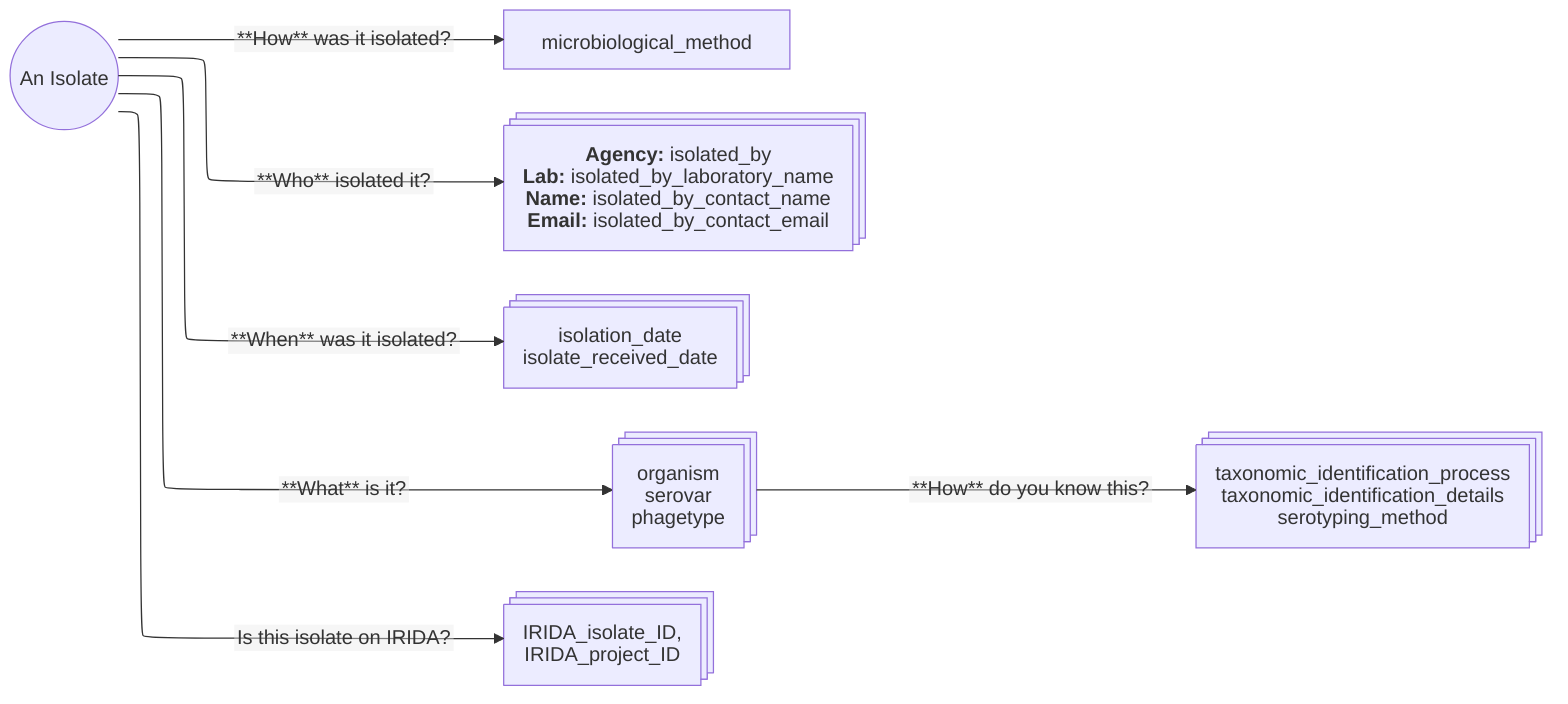 ---
config:
    htmlLabels: false
    markdownAutoWrap: false
    flowchart:
      wrappingWidth: 1000
      defaultRenderer: elk
---
graph LR

iso@{shape: circle,  label: "An Isolate"}

how@{shape: proc, label: "microbiological_method"}
who@{shape: procs, label: "**Agency:** isolated_by
                           **Lab:** isolated_by_laboratory_name
                           **Name:** isolated_by_contact_name
                           **Email:** isolated_by_contact_email"}
when@{shape: procs, label: "isolation_date
                            isolate_received_date"}
what@{shape: procs, label: "organism
                            serovar
                            phagetype"}
howKnow@{shape: procs, label: "taxonomic_identification_process
                               taxonomic_identification_details
                               serotyping_method"}
irida@{shape: procs, label: "IRIDA_isolate_ID,
                             IRIDA_project_ID"}

iso -->|"**Who** isolated it?"     | who
iso -->|"**When** was it isolated?"| when
iso -->|"**How** was it isolated?" | how
iso -->|"**What** is it?"          | what -->|"**How** do you know this?"| howKnow
iso -->|"Is this isolate on IRIDA?"| irida